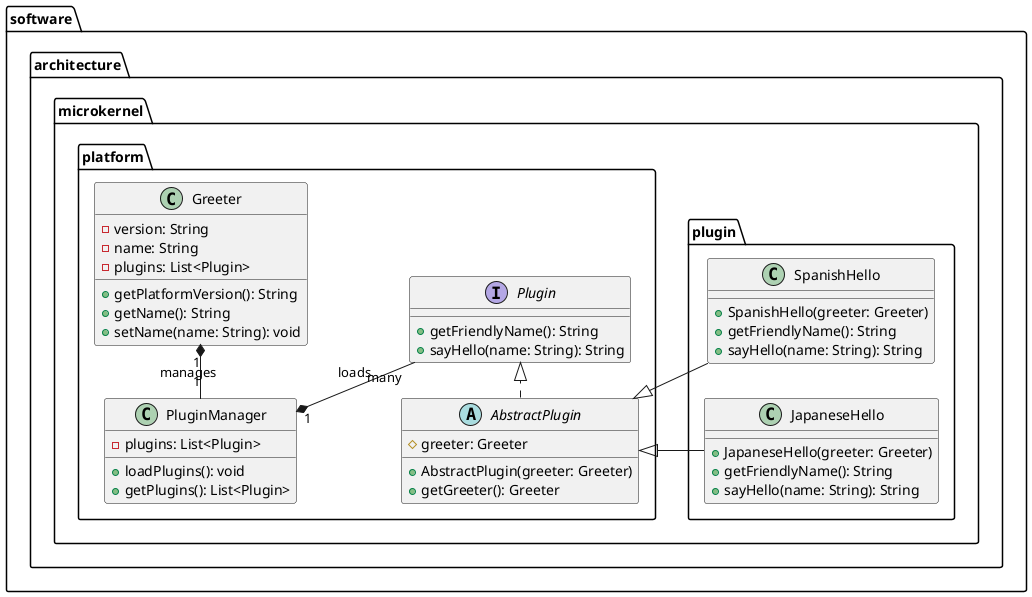 @startuml
left to right direction

package "software.architecture.microkernel.platform" {
    class Greeter {
        - version: String
        - name: String
        - plugins: List<Plugin>
        + getPlatformVersion(): String
        + getName(): String
        + setName(name: String): void
    }

    interface Plugin {
        + getFriendlyName(): String
        + sayHello(name: String): String
    }

    abstract class AbstractPlugin {
        # greeter: Greeter
        + AbstractPlugin(greeter: Greeter)
        + getGreeter(): Greeter
    }

    class PluginManager {
        - plugins: List<Plugin>
        + loadPlugins(): void
        + getPlugins(): List<Plugin>
    }
}

package "software.architecture.microkernel.plugin" {
    class JapaneseHello {
        + JapaneseHello(greeter: Greeter)
        + getFriendlyName(): String
        + sayHello(name: String): String
    }

    class SpanishHello {
        + SpanishHello(greeter: Greeter)
        + getFriendlyName(): String
        + sayHello(name: String): String
    }
} 

Greeter "1" *-l- "1" PluginManager : "manages"
PluginManager "1" *-- "many" Plugin : "loads"

Plugin <|.l. AbstractPlugin
AbstractPlugin <|-- JapaneseHello
AbstractPlugin <|-- SpanishHello

@enduml
